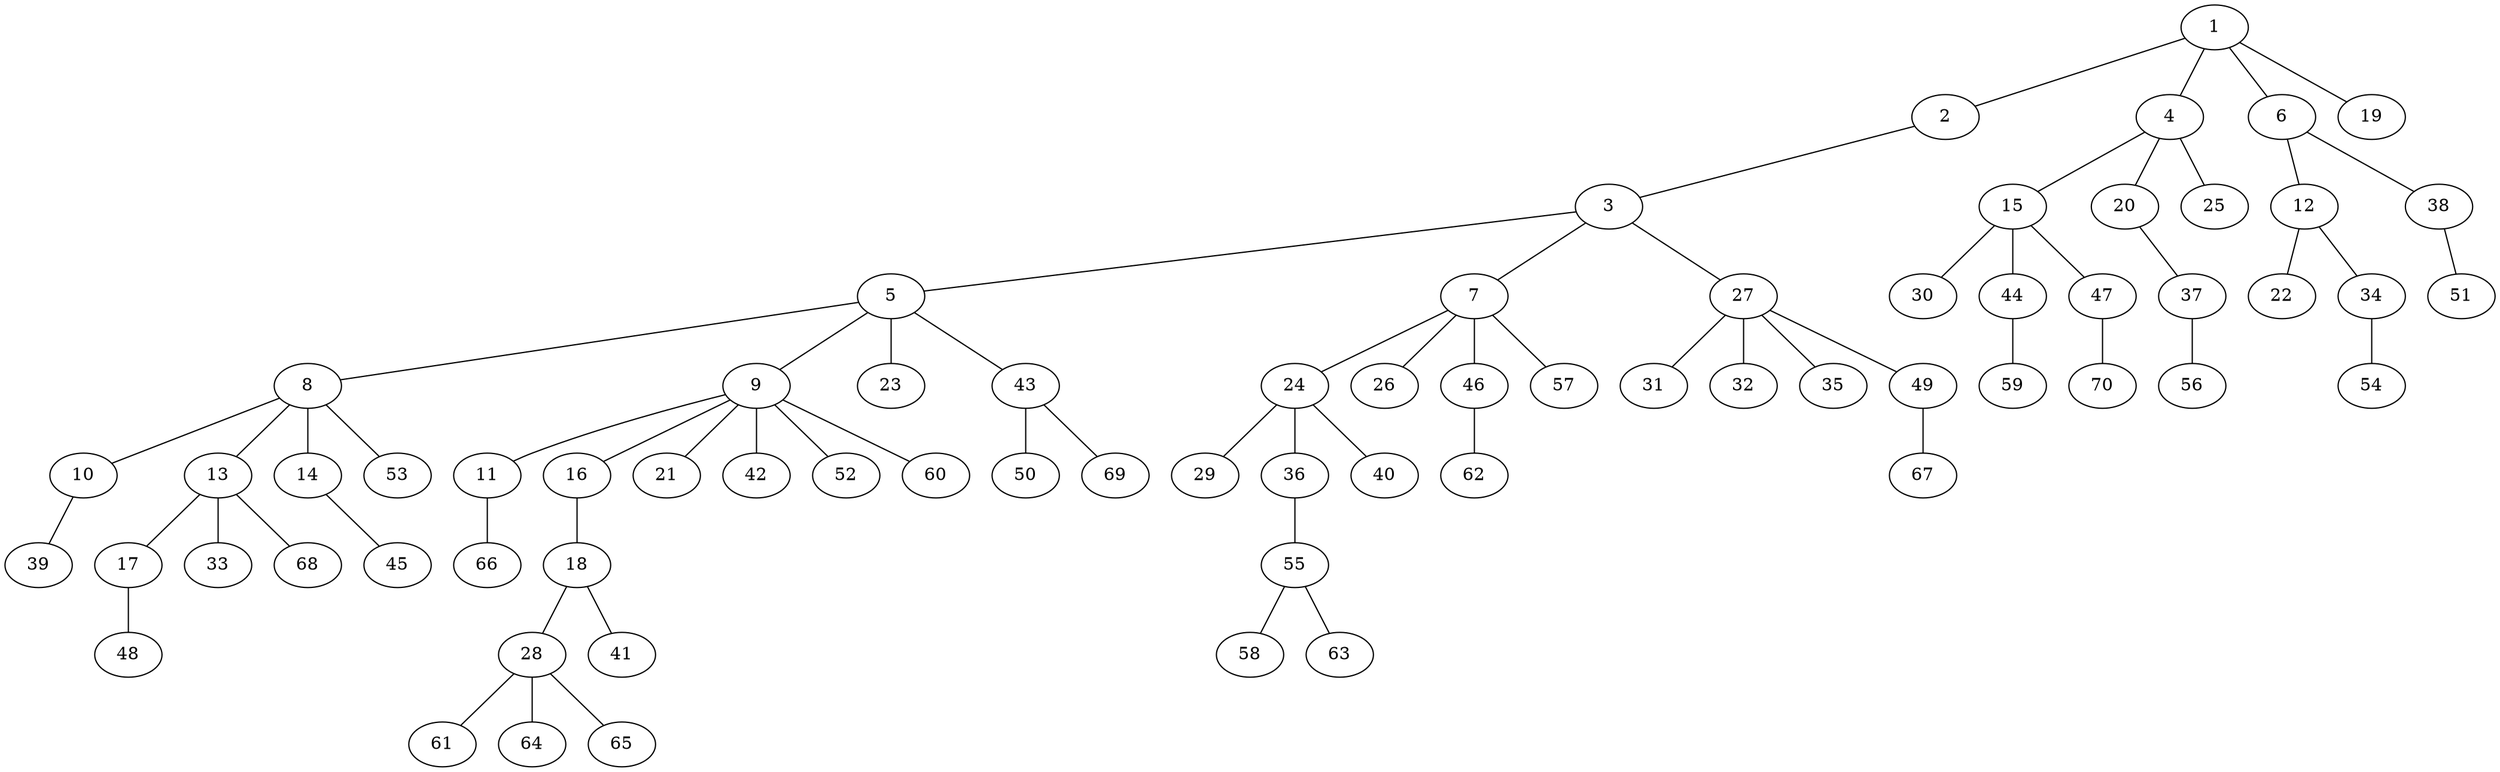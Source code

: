 graph graphname {1--2
1--4
1--6
1--19
2--3
3--5
3--7
3--27
4--15
4--20
4--25
5--8
5--9
5--23
5--43
6--12
6--38
7--24
7--26
7--46
7--57
8--10
8--13
8--14
8--53
9--11
9--16
9--21
9--42
9--52
9--60
10--39
11--66
12--22
12--34
13--17
13--33
13--68
14--45
15--30
15--44
15--47
16--18
17--48
18--28
18--41
20--37
24--29
24--36
24--40
27--31
27--32
27--35
27--49
28--61
28--64
28--65
34--54
36--55
37--56
38--51
43--50
43--69
44--59
46--62
47--70
49--67
55--58
55--63
}